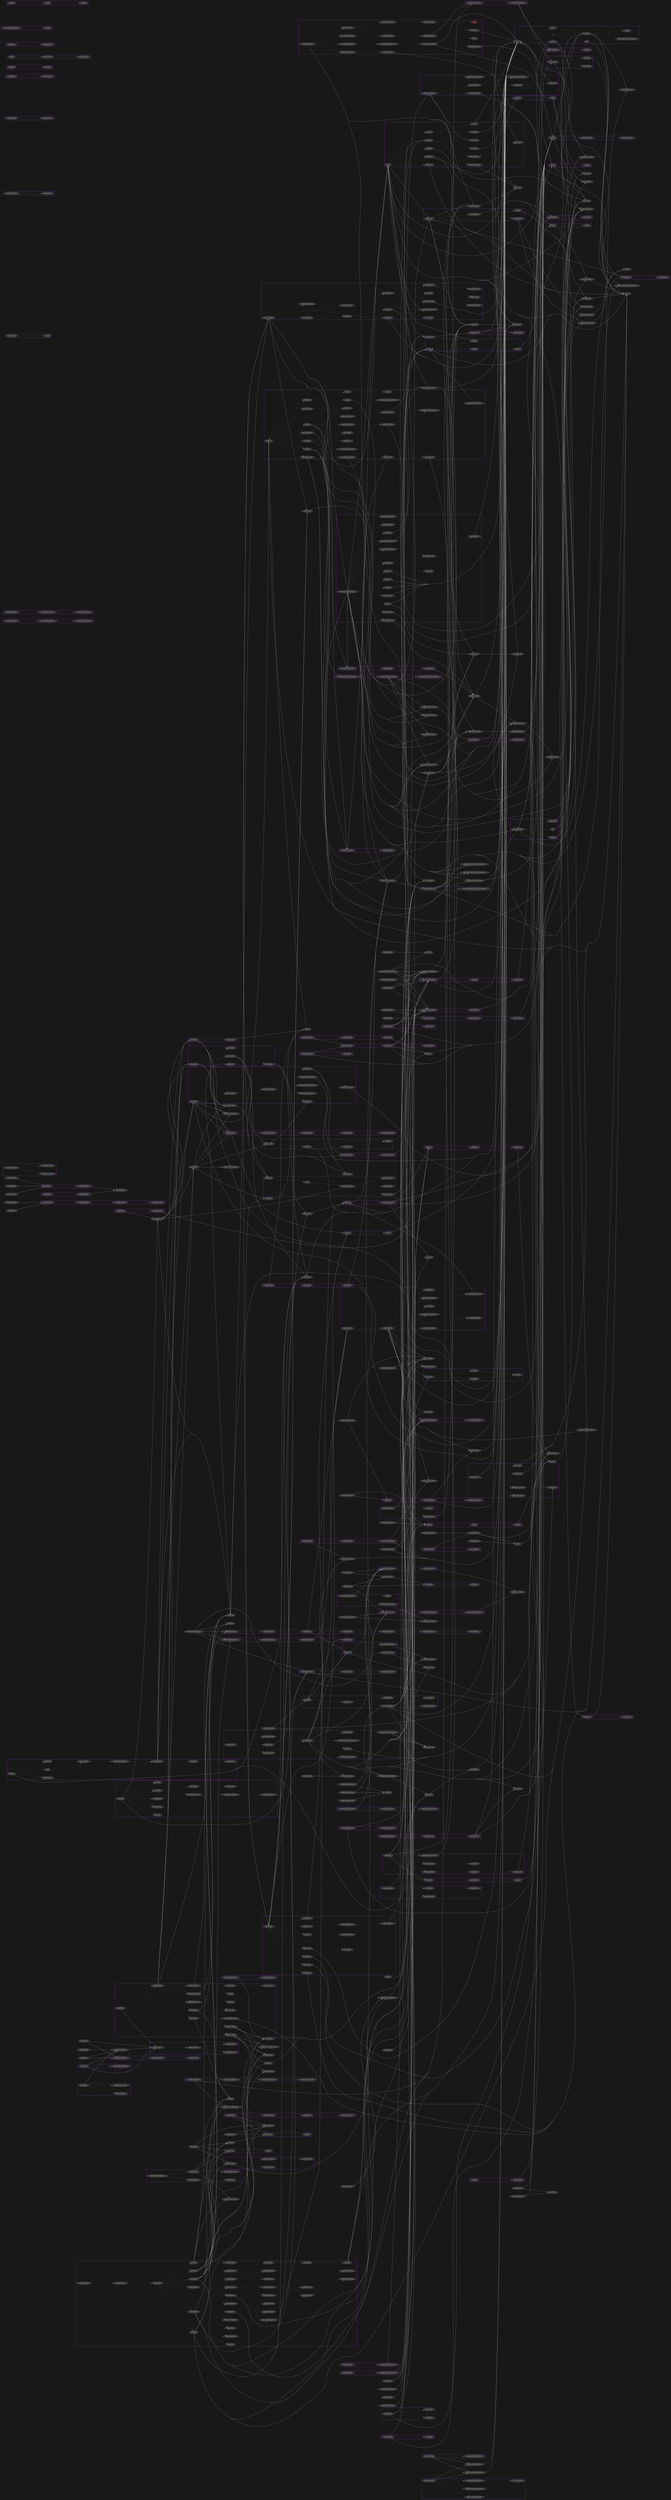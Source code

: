 digraph Grammar {

rankdir=LR
concentrate=true
pencolor=darkorchid4
penwidth=3
ranksep=3
nodesep=1
compound=true

bgcolor="#181818"

node [
  fontcolor = "#e6e6e6"
  style = filled
  color = "#e6e6e6"
  fillcolor = "#333333"
]

edge [
  color = "#e6e6e6"
  fontcolor = "#e6e6e6"
]

AexprConst -> func_arg_list
AexprConst -> func_name
AexprConst -> opt_interval
AexprConst -> opt_sort_clause
AlterDatabaseSetStmt -> SetResetClause
AlterDatabaseStmt -> createdb_opt_list
AlterDomainStmt -> alter_column_default
AlterExtensionContentsStmt -> Typename
AlterExtensionContentsStmt -> add_drop
AlterExtensionContentsStmt -> aggregate_with_argtypes
AlterExtensionContentsStmt -> function_with_argtypes
AlterExtensionContentsStmt -> operator_with_argtypes
AlterFdwStmt -> alter_generic_options
AlterFdwStmt -> fdw_options
AlterFdwStmt -> opt_fdw_options
AlterForeignServerStmt -> alter_generic_options
AlterForeignServerStmt -> foreign_server_version
AlterFunctionStmt -> function_with_argtypes
AlterGroupStmt -> add_drop
AlterObjectDependsStmt -> function_with_argtypes
AlterObjectSchemaStmt -> aggregate_with_argtypes
AlterObjectSchemaStmt -> function_with_argtypes
AlterObjectSchemaStmt -> operator_with_argtypes
AlterOpFamilyStmt -> opclass_item_list
AlterOperatorStmt -> operator_def_list
AlterOperatorStmt -> operator_with_argtypes
AlterOptRoleList -> AlterOptRoleElem
AlterOwnerStmt -> aggregate_with_argtypes
AlterOwnerStmt -> function_with_argtypes
AlterOwnerStmt -> operator_with_argtypes
AlterPolicyStmt -> RowSecurityOptionalExpr
AlterPolicyStmt -> RowSecurityOptionalWithCheck
AlterPublicationStmt -> definition
AlterPublicationStmt -> pub_obj_list
AlterRoleSetStmt -> SetResetClause
AlterSeqStmt -> SeqOptList
AlterStatsStmt -> set_statistics_value
AlterSubscriptionStmt -> definition
AlterSubscriptionStmt -> opt_definition
AlterTSDictionaryStmt -> definition
AlterTblSpcStmt -> reloptions
AlterTypeStmt -> operator_def_list
AlterUserMappingStmt -> alter_generic_options
AlterUserMappingStmt -> auth_ident
AnalyzeStmt -> opt_utility_option_list
AnalyzeStmt -> opt_vacuum_relation_list
Bit -> BitWithLength
Bit -> BitWithoutLength
BitWithLength -> expr_list
CallStmt -> func_application
Character -> CharacterWithLength
Character -> CharacterWithoutLength
CharacterWithLength -> character
CharacterWithoutLength -> character
CheckPointStmt -> opt_utility_option_list
ClusterStmt -> opt_utility_option_list
ClusterStmt -> utility_option_list
ColConstraintElem -> OptConsTableSpace
ColConstraintElem -> OptParenthesizedSeqOptList
ColConstraintElem -> a_expr
ColConstraintElem -> b_expr
ColConstraintElem -> generated_when
ColConstraintElem -> key_actions
ColConstraintElem -> key_match
ColConstraintElem -> opt_definition
ColConstraintElem -> opt_unique_null_treatment
CommentStmt -> Typename
CommentStmt -> aggregate_with_argtypes
CommentStmt -> function_with_argtypes
CommentStmt -> operator_with_argtypes
ConstBit -> BitWithLength
ConstBit -> BitWithoutLength
ConstCharacter -> CharacterWithLength
ConstCharacter -> CharacterWithoutLength
ConstTypename -> ConstDatetime
ConstTypename -> Numeric
ConstraintElem -> ConstraintAttributeSpec
ConstraintElem -> OptConsTableSpace
ConstraintElem -> OptWhereClause
ConstraintElem -> a_expr
ConstraintElem -> access_method_clause
ConstraintElem -> key_actions
ConstraintElem -> key_match
ConstraintElem -> opt_definition
ConstraintElem -> opt_unique_null_treatment
CopyStmt -> PreparableStmt
CopyStmt -> where_clause
CreateAsStmt -> OptTemp
CreateAsStmt -> SelectStmt
CreateAssertionStmt -> ConstraintAttributeSpec
CreateAssertionStmt -> a_expr
CreateCastStmt -> Typename
CreateCastStmt -> function_with_argtypes
CreateDomainStmt -> ColQualList
CreateDomainStmt -> Typename
CreateEventTrigStmt -> FUNCTION_or_PROCEDURE
CreateEventTrigStmt -> func_name
CreateFdwStmt -> create_generic_options
CreateFdwStmt -> opt_fdw_options
CreateForeignServerStmt -> create_generic_options
CreateForeignTableStmt -> OptInherit
CreateForeignTableStmt -> OptTableElementList
CreateForeignTableStmt -> OptTypedTableElementList
CreateForeignTableStmt -> PartitionBoundSpec
CreateForeignTableStmt -> create_generic_options
CreateFunctionStmt -> func_name
CreateFunctionStmt -> func_type
CreateFunctionStmt -> opt_or_replace
CreateGroupStmt -> OptRoleList
CreateMatViewStmt -> SelectStmt
CreateOpClassStmt -> Typename
CreateOpClassStmt -> opclass_item_list
CreateOptRoleElem -> AlterOptRoleElem
CreatePLangStmt -> opt_or_replace
CreatePolicyStmt -> RowSecurityOptionalExpr
CreatePolicyStmt -> RowSecurityOptionalWithCheck
CreatePublicationStmt -> opt_definition
CreatePublicationStmt -> pub_obj_list
CreateRoleStmt -> OptRoleList
CreateSeqStmt -> OptTemp
CreateStatsStmt -> from_list
CreateStmt -> OnCommitOption
CreateStmt -> OptInherit
CreateStmt -> OptTableElementList
CreateStmt -> OptTableSpace
CreateStmt -> OptTemp
CreateStmt -> OptTypedTableElementList
CreateStmt -> OptWith
CreateStmt -> PartitionBoundSpec
CreateStmt -> table_access_method_clause
CreateSubscriptionStmt -> opt_definition
CreateTableSpaceStmt -> opt_reloptions
CreateTransformStmt -> Typename
CreateTransformStmt -> opt_or_replace
CreateTrigStmt -> ConstraintAttributeSpec
CreateTrigStmt -> FUNCTION_or_PROCEDURE
CreateTrigStmt -> func_name
CreateTrigStmt -> opt_or_replace
CreateUserMappingStmt -> auth_ident
CreateUserMappingStmt -> create_generic_options
CreateUserStmt -> OptRoleList
CreatedbStmt -> createdb_opt_list
DeclareCursorStmt -> SelectStmt
DefACLAction -> grantee_list
DefACLAction -> opt_grant_grant_option
DefACLAction -> privileges
DefineStmt -> aggr_args
DefineStmt -> definition
DefineStmt -> func_name
DefineStmt -> opt_or_replace
DeleteStmt -> opt_with_clause
DeleteStmt -> relation_expr_opt_alias
DeleteStmt -> returning_clause
DeleteStmt -> where_or_current_clause
DomainConstraintElem -> ConstraintAttributeSpec
DomainConstraintElem -> a_expr
DropCastStmt -> Typename
DropCastStmt -> opt_if_exists
DropTransformStmt -> Typename
DropTransformStmt -> opt_if_exists
DropUserMappingStmt -> auth_ident
ExclusionConstraintElem -> index_elem
ExecuteStmt -> OptTemp
ExplainStmt -> utility_option_list
ExplainableStmt -> DeleteStmt
ExplainableStmt -> InsertStmt
ExplainableStmt -> MergeStmt
ExplainableStmt -> SelectStmt
ExplainableStmt -> UpdateStmt
FunctionSetResetClause -> VariableResetStmt
FunctionSetResetClause -> set_rest_more
GenericType -> opt_type_modifiers
GrantRoleStmt -> opt_granted_by
GrantRoleStmt -> privilege_list
GrantStmt -> grantee_list
GrantStmt -> opt_grant_grant_option
GrantStmt -> opt_granted_by
GrantStmt -> privilege_target
GrantStmt -> privileges
ImportForeignSchemaStmt -> create_generic_options
IndexStmt -> OptTableSpace
IndexStmt -> access_method_clause
IndexStmt -> index_params
IndexStmt -> opt_reloptions
IndexStmt -> opt_unique_null_treatment
IndexStmt -> where_clause
InsertStmt -> opt_with_clause
InsertStmt -> returning_clause
MergeStmt -> a_expr
MergeStmt -> opt_with_clause
MergeStmt -> relation_expr_opt_alias
MergeStmt -> returning_clause
MergeStmt -> table_ref
Numeric -> opt_type_modifiers
OptParenthesizedSeqOptList -> SeqOptList
OptSeqOptList -> SeqOptList
OptTableFuncElementList -> TableFuncElementList
OptWhereClause -> a_expr
OptWith -> reloptions
PartitionBoundSpec -> expr_list
PreparableStmt -> DeleteStmt
PreparableStmt -> InsertStmt
PreparableStmt -> MergeStmt
PreparableStmt -> SelectStmt
PreparableStmt -> UpdateStmt
PrepareStmt -> PreparableStmt
PublicationObjSpec -> OptWhereClause
PublicationObjSpec -> indirection
ReindexStmt -> opt_utility_option_list
RemoveFuncStmt -> function_with_argtypes_list
RenameStmt -> aggregate_with_argtypes
RenameStmt -> function_with_argtypes
ReturnStmt -> a_expr
RevokeRoleStmt -> opt_granted_by
RevokeRoleStmt -> privilege_list
RevokeStmt -> grantee_list
RevokeStmt -> opt_granted_by
RevokeStmt -> privilege_target
RevokeStmt -> privileges
RowSecurityOptionalExpr -> a_expr
RowSecurityOptionalWithCheck -> a_expr
RuleActionStmt -> DeleteStmt
RuleActionStmt -> InsertStmt
RuleActionStmt -> SelectStmt
RuleActionStmt -> UpdateStmt
RuleStmt -> opt_or_replace
RuleStmt -> where_clause
SecLabelStmt -> Typename
SecLabelStmt -> aggregate_with_argtypes
SecLabelStmt -> function_with_argtypes
SelectStmt -> select_no_parens
SelectStmt -> select_with_parens
SeqOptElem -> SimpleTypename
SeqOptList -> SeqOptElem
SetResetClause -> VariableResetStmt
SetResetClause -> set_rest
SimpleTypename -> ConstDatetime
SimpleTypename -> Numeric
SimpleTypename -> opt_interval
TableElement -> TableConstraint
TableElement -> columnDef
TableFuncElement -> Typename
TableFuncElement -> opt_collate_clause
TableFuncElementList -> TableFuncElement
TriggerWhen -> a_expr
TypedTableElement -> TableConstraint
Typename -> SimpleTypename
UpdateStmt -> from_clause
UpdateStmt -> opt_with_clause
UpdateStmt -> relation_expr_opt_alias
UpdateStmt -> returning_clause
UpdateStmt -> set_clause_list
UpdateStmt -> where_or_current_clause
VacuumStmt -> opt_vacuum_relation_list
VacuumStmt -> utility_option_list
VariableSetStmt -> set_rest
ViewStmt -> OptTemp
ViewStmt -> SelectStmt
ViewStmt -> opt_reloptions
a_expr_1 -> Typename
a_expr_1 -> b_expr
a_expr_1 -> expr_list
a_expr_1 -> json_key_uniqueness_constraint_opt
a_expr_1 -> select_with_parens
a_expr_1 -> unicode_normal_form
a_expr_2 -> c_expr
a_expr_2 -> opt_unique_null_treatment
a_expr_2 -> select_with_parens
aggr_arg -> func_arg
aggregate_with_argtypes -> aggr_args
aggregate_with_argtypes -> func_name
aggregate_with_argtypes_list -> aggregate_with_argtypes
alter_column_default -> a_expr
alter_generic_option_elem -> generic_option_elem
alter_identity_column_option -> SeqOptElem
alter_identity_column_option -> generated_when
alter_table_cmd -> ConstraintAttributeSpec
alter_table_cmd -> OptParenthesizedSeqOptList
alter_table_cmd -> TableConstraint
alter_table_cmd -> Typename
alter_table_cmd -> a_expr
alter_table_cmd -> alter_column_default
alter_table_cmd -> alter_generic_options
alter_table_cmd -> columnDef
alter_table_cmd -> column_compression
alter_table_cmd -> column_storage
alter_table_cmd -> generated_when
alter_table_cmd -> opt_collate_clause
alter_table_cmd -> opt_set_data
alter_table_cmd -> reloptions
alter_table_cmd -> set_statistics_value
alter_type_cmd -> TableFuncElement
alter_type_cmd -> Typename
alter_type_cmd -> opt_collate_clause
alter_type_cmd -> opt_set_data
alter_using -> a_expr
alterfunc_opt_list -> common_func_opt_item
array_expr -> expr_list
b_expr_1 -> Typename
b_expr_2 -> c_expr
c_expr -> AexprConst
c_expr -> a_expr
c_expr -> array_expr
c_expr -> expr_list
c_expr -> indirection
c_expr -> opt_indirection
c_expr -> select_with_parens
case_arg -> a_expr
case_default -> a_expr
columnDef -> ColQualList
columnDef -> Typename
columnDef -> create_generic_options
columnOptions -> ColQualList
columnref -> indirection
common_table_expr -> PreparableStmt
create_as_target -> OnCommitOption
create_as_target -> OptTableSpace
create_as_target -> OptWith
create_as_target -> table_access_method_clause
create_mv_target -> OptTableSpace
create_mv_target -> opt_reloptions
create_mv_target -> table_access_method_clause
createfunc_opt_item -> common_func_opt_item
cube_clause -> expr_list
def_arg -> func_type
def_elem -> def_arg
distinct_clause -> expr_list
execute_param_clause -> expr_list
explicit_row -> expr_list
expr_list -> a_expr
extract_list -> a_expr
filter_clause -> a_expr
frame_bound -> a_expr
from_clause -> from_list
from_list -> table_ref
func_alias_clause -> TableFuncElementList
func_application -> func_arg_expr
func_application -> func_arg_list
func_application -> func_name
func_application -> opt_sort_clause
func_arg -> func_type
func_arg_expr -> a_expr
func_arg_list -> func_arg_expr
func_arg_list_opt -> func_arg_list
func_arg_with_default -> a_expr
func_arg_with_default -> func_arg
func_args_list -> func_arg
func_expr -> func_application
func_expr -> func_expr_common_subexpr
func_expr -> json_aggregate_func
func_expr_common_subexpr -> SimpleTypename
func_expr_common_subexpr -> Typename
func_expr_common_subexpr -> a_expr
func_expr_common_subexpr -> c_expr
func_expr_common_subexpr -> document_or_content
func_expr_common_subexpr -> expr_list
func_expr_common_subexpr -> func_arg_list
func_expr_common_subexpr -> json_array_constructor_null_clause_opt
func_expr_common_subexpr -> json_behavior_clause_opt
func_expr_common_subexpr -> json_format_clause_opt
func_expr_common_subexpr -> json_key_uniqueness_constraint_opt
func_expr_common_subexpr -> json_object_constructor_null_clause_opt
func_expr_common_subexpr -> json_on_error_clause_opt
func_expr_common_subexpr -> json_passing_clause_opt
func_expr_common_subexpr -> json_quotes_clause_opt
func_expr_common_subexpr -> json_returning_clause_opt
func_expr_common_subexpr -> json_value_expr
func_expr_common_subexpr -> json_wrapper_behavior
func_expr_common_subexpr -> select_no_parens
func_expr_common_subexpr -> unicode_normal_form
func_expr_common_subexpr -> xmlexists_argument
func_expr_windowless -> func_application
func_expr_windowless -> func_expr_common_subexpr
func_expr_windowless -> json_aggregate_func
func_name -> indirection
func_table -> func_expr_windowless
func_type -> Typename
function_with_argtypes -> func_name
function_with_argtypes -> indirection
function_with_argtypes_list -> function_with_argtypes
generic_option_list -> generic_option_elem
group_by_item -> a_expr
group_clause -> group_by_list
having_clause -> a_expr
implicit_row -> a_expr
implicit_row -> expr_list
index_elem -> a_expr
index_elem -> func_expr_windowless
index_elem_options -> opt_asc_desc
index_elem_options -> opt_collate
index_elem_options -> opt_nulls_order
index_elem_options -> reloptions
index_including_params -> index_elem
index_params -> index_elem
indirection -> indirection_el
indirection_el -> a_expr
insert_column_item -> opt_indirection
insert_rest -> SelectStmt
insert_rest -> insert_column_list
insert_rest -> override_kind
join_qual -> a_expr
json_aggregate_func -> json_array_constructor_null_clause_opt
json_aggregate_func -> json_key_uniqueness_constraint_opt
json_aggregate_func -> json_name_and_value
json_aggregate_func -> json_object_constructor_null_clause_opt
json_aggregate_func -> json_returning_clause_opt
json_aggregate_func -> json_value_expr
json_argument -> json_value_expr
json_array_aggregate_order_by_clause_opt -> sortby_list
json_behavior -> a_expr
json_behavior_clause_opt -> json_behavior
json_format_clause_opt -> json_format_clause
json_name_and_value -> a_expr
json_name_and_value -> c_expr
json_name_and_value -> json_value_expr
json_name_and_value_list -> json_name_and_value
json_on_error_clause_opt -> json_behavior
json_returning_clause_opt -> Typename
json_returning_clause_opt -> json_format_clause_opt
json_table -> a_expr
json_table -> json_on_error_clause_opt
json_table -> json_passing_clause_opt
json_table -> json_table_column_definition_list
json_table -> json_value_expr
json_table_column_definition -> Typename
json_table_column_definition -> json_behavior_clause_opt
json_table_column_definition -> json_format_clause
json_table_column_definition -> json_on_error_clause_opt
json_table_column_definition -> json_quotes_clause_opt
json_table_column_definition -> json_wrapper_behavior
json_value_expr -> a_expr
json_value_expr -> json_format_clause_opt
json_value_expr_list -> json_value_expr
limit_clause -> a_expr
merge_insert -> insert_column_list
merge_insert -> override_kind
merge_update -> set_clause_list
merge_values_clause -> expr_list
offset_clause -> a_expr
old_aggr_elem -> def_arg
opclass_drop -> type_list
opclass_item -> Typename
opclass_item -> function_with_argtypes
opclass_item -> operator_with_argtypes
opclass_item -> type_list
oper_argtypes -> Typename
operator_def_arg -> func_type
operator_with_argtypes_list -> operator_with_argtypes
opt_col_def_list -> TableFuncElementList
opt_column_compression -> column_compression
opt_column_storage -> column_storage
opt_conf_expr -> index_params
opt_conf_expr -> where_clause
opt_cycle_clause -> AexprConst
opt_definition -> definition
opt_fdw_options -> fdw_options
opt_foreign_server_version -> foreign_server_version
opt_indirection -> indirection_el
opt_merge_when_condition -> a_expr
opt_on_conflict -> set_clause_list
opt_on_conflict -> where_clause
opt_partition_clause -> expr_list
opt_reloptions -> reloptions
opt_repeatable_clause -> a_expr
opt_slice_bound -> a_expr
opt_sort_clause -> sort_clause
opt_target_list -> target_list
opt_type_modifiers -> expr_list
opt_utility_option_list -> utility_option_list
opt_with_clause -> with_clause
over_clause -> window_specification
overlay_list -> a_expr
part_elem -> a_expr
part_elem -> func_expr_windowless
part_elem -> opt_collate
partition_cmd -> PartitionBoundSpec
position_list -> b_expr
prep_type_clause -> type_list
privilege_target -> function_with_argtypes_list
privileges -> privilege_list
reloption_elem -> def_arg
returning_clause -> target_list
rollup_clause -> expr_list
row -> expr_list
rowsfrom_item -> func_expr_windowless
select_clause -> select_with_parens
select_clause -> simple_select
select_fetch_first_value -> c_expr
select_limit_value -> a_expr
select_no_parens -> opt_sort_clause
select_no_parens -> select_clause
select_no_parens -> simple_select
select_no_parens -> sort_clause
select_no_parens -> with_clause
select_with_parens -> select_no_parens
set_clause -> a_expr
set_rest -> set_rest_more
set_rest_more -> document_or_content
set_target -> opt_indirection
simple_select -> from_clause
simple_select -> select_clause
simple_select -> target_list
simple_select -> where_clause
sort_clause -> sortby_list
sortby -> a_expr
sortby -> opt_asc_desc
sortby -> opt_nulls_order
stats_param -> a_expr
stats_param -> func_expr_windowless
substr_list -> a_expr
table_func_column -> func_type
table_ref -> select_with_parens
tablesample_clause -> expr_list
tablesample_clause -> func_name
target_el -> a_expr
transform_element_list -> function_with_argtypes
transform_type_list -> Typename
trim_list -> a_expr
trim_list -> expr_list
type_list -> Typename
type_name_list -> Typename
using_clause -> from_list
values_clause -> expr_list
when_clause -> a_expr
where_clause -> a_expr
where_or_current_clause -> a_expr
window_definition -> window_specification
window_specification -> opt_sort_clause
within_group_clause -> sort_clause
xml_attribute_el -> a_expr
xml_namespace_el -> b_expr
xml_root_version -> a_expr
xmlexists_argument -> c_expr
xmltable -> c_expr
xmltable -> xmlexists_argument
xmltable_column_el -> Typename
xmltable_column_option_el -> b_expr
zone_value -> opt_interval

// subgraphs
edge [style=dotted]

subgraph cluster_utility_option_list {
  utility_option_elem -> utility_option_name
  utility_option_elem -> utility_option_arg
  utility_option_list -> utility_option_elem
}

subgraph cluster_AlterRoleStmt {
  AlterRoleStmt -> AlterOptRoleList
}

subgraph cluster_OptRoleList {
  OptRoleList -> CreateOptRoleElem
}

subgraph cluster_AlterRoleSetStmt {
  AlterRoleSetStmt -> opt_in_database
}

subgraph cluster_CreateSchemaStmt {
  CreateSchemaStmt -> OptSchemaEltList
  CreateSeqStmt -> OptSeqOptList
  CreateStmt -> OptPartitionSpec
  CreateTrigStmt -> TriggerActionTime
  CreateTrigStmt -> TriggerEvents
  CreateTrigStmt -> TriggerReferencing
  CreateTrigStmt -> TriggerForSpec
  CreateTrigStmt -> TriggerWhen
  CreateTrigStmt -> TriggerFuncArgs
  CreateTrigStmt -> OptConstrFromTable
  IndexStmt -> opt_include
  OptPartitionSpec -> PartitionSpec
  OptSchemaEltList -> schema_stmt
  PartitionSpec -> part_params
  TriggerEvents -> TriggerOneEvent
  TriggerForSpec -> TriggerForOptEach
  TriggerForSpec -> TriggerForType
  TriggerFuncArgs -> TriggerFuncArgs_1
  TriggerFuncArgs -> TriggerFuncArgs_2
  TriggerFuncArgs_1 -> TriggerFuncArg
  TriggerFuncArgs_2 -> TriggerFuncArg
  TriggerReferencing -> TriggerTransitions
  TriggerTransition -> TransitionOldOrNew
  TriggerTransition -> TransitionRowOrTable
  TriggerTransitions -> TriggerTransition
  ViewStmt -> opt_check_option
  opt_include -> index_including_params
  part_params -> part_elem
  schema_stmt -> CreateStmt
  schema_stmt -> IndexStmt
  schema_stmt -> CreateSeqStmt
  schema_stmt -> CreateTrigStmt
  schema_stmt -> GrantStmt
  schema_stmt -> ViewStmt
}

subgraph cluster_set_rest_more {
  set_rest_more -> zone_value
  set_rest_more -> opt_encoding
}

subgraph cluster_VariableResetStmt {
  VariableResetStmt -> reset_rest
}

subgraph cluster_common_func_opt_item {
  common_func_opt_item -> FunctionSetResetClause
}

subgraph cluster_ConstraintsSetStmt {
  ConstraintsSetStmt -> constraints_set_list
  ConstraintsSetStmt -> constraints_set_mode
}

subgraph cluster_AlterTableStmt {
  AlterTableStmt -> alter_table_cmds
  AlterTableStmt -> partition_cmd
  AlterTableStmt -> index_partition_cmd
  alter_identity_column_option_list -> alter_identity_column_option
  alter_table_cmd -> alter_using
  alter_table_cmd -> replica_identity
  alter_table_cmd -> alter_identity_column_option_list
  alter_table_cmd -> set_access_method_name
  alter_table_cmds -> alter_table_cmd
}

subgraph cluster_reloptions {
  reloption_list -> reloption_elem
  reloptions -> reloption_list
}

subgraph cluster_PartitionBoundSpec {
  PartitionBoundSpec -> hash_partbound
  hash_partbound -> hash_partbound_elem
}

subgraph cluster_AlterCompositeTypeStmt {
  AlterCompositeTypeStmt -> alter_type_cmds
  alter_type_cmds -> alter_type_cmd
}

subgraph cluster_CopyStmt {
  CopyStmt -> opt_binary
  CopyStmt -> copy_from
  CopyStmt -> copy_file_name
  CopyStmt -> copy_delimiter
  CopyStmt -> copy_options
  copy_generic_opt_elem -> copy_generic_opt_arg
  copy_generic_opt_list -> copy_generic_opt_elem
  copy_opt_list -> copy_opt_item
  copy_options -> copy_opt_list
  copy_options -> copy_generic_opt_list
}

subgraph cluster_OptTableElementList {
  OptTableElementList -> TableElementList
  TableElement -> TableLikeClause
  TableElementList -> TableElement
  TableLikeClause -> TableLikeOptionList
  TableLikeOptionList -> TableLikeOptionList_1
  TableLikeOptionList_1 -> TableLikeOption
}

subgraph cluster_OptTypedTableElementList {
  OptTypedTableElementList -> TypedTableElementList
  TypedTableElement -> columnOptions
  TypedTableElementList -> TypedTableElement
}

subgraph cluster_columnDef {
  columnDef -> opt_column_compression
  columnDef -> opt_column_storage
}

subgraph cluster_ColQualList {
  ColConstraint -> ColConstraintElem
  ColConstraint -> ConstraintAttr
  ColConstraintElem -> opt_virtual_or_stored
  ColConstraintElem -> opt_no_inherit
  ColQualList -> ColConstraint
}

subgraph cluster_TableConstraint {
  ConstraintElem -> opt_without_overlaps
  ConstraintElem -> optionalPeriodName
  ConstraintElem -> opt_column_and_period_list
  ConstraintElem -> opt_c_include
  ConstraintElem -> ExclusionConstraintList
  ConstraintElem -> ExistingIndex
  ExclusionConstraintList -> ExclusionConstraintElem
  TableConstraint -> ConstraintElem
  opt_column_and_period_list -> optionalPeriodName
}

subgraph cluster_AlterDomainStmt {
  AlterDomainStmt -> DomainConstraint
  DomainConstraint -> DomainConstraintElem
}

subgraph cluster_key_actions {
  key_actions -> key_update
  key_actions -> key_delete
  key_delete -> key_action
  key_update -> key_action
}

subgraph cluster_CreateStatsStmt {
  CreateStatsStmt -> stats_params
  stats_params -> stats_param
}

subgraph cluster_ExplainStmt {
  CreateAsStmt -> create_as_target
  CreateAsStmt -> opt_with_data
  CreateMatViewStmt -> OptNoLog
  CreateMatViewStmt -> create_mv_target
  CreateMatViewStmt -> opt_with_data
  DeclareCursorStmt -> cursor_options
  DeclareCursorStmt -> opt_hold
  ExecuteStmt -> execute_param_clause
  ExecuteStmt -> create_as_target
  ExecuteStmt -> opt_with_data
  ExplainStmt -> ExplainableStmt
  ExplainableStmt -> DeclareCursorStmt
  ExplainableStmt -> CreateAsStmt
  ExplainableStmt -> CreateMatViewStmt
  ExplainableStmt -> RefreshMatViewStmt
  ExplainableStmt -> ExecuteStmt
  RefreshMatViewStmt -> opt_with_data
  cursor_options -> cursor_options_1
}

subgraph cluster_privilege_target {
  parameter_name_list -> parameter_name
  privilege_target -> NumericOnly_list
  privilege_target -> parameter_name_list
}

subgraph cluster_CreatePLangStmt {
  CreatePLangStmt -> opt_inline_handler
  CreatePLangStmt -> opt_validator
  opt_validator -> validator_clause
}

subgraph cluster_CreateTableSpaceStmt {
  CreateTableSpaceStmt -> OptTableSpaceOwner
}

subgraph cluster_CreateExtensionStmt {
  CreateExtensionStmt -> create_extension_opt_list
  create_extension_opt_list -> create_extension_opt_item
}

subgraph cluster_AlterExtensionStmt {
  AlterExtensionStmt -> alter_extension_opt_list
  alter_extension_opt_list -> alter_extension_opt_item
}

subgraph cluster_fdw_options {
  fdw_options -> fdw_option
}

subgraph cluster_create_generic_options {
  create_generic_options -> generic_option_list
}

subgraph cluster_alter_generic_options {
  alter_generic_option_list -> alter_generic_option_elem
  alter_generic_options -> alter_generic_option_list
}

subgraph cluster_CreateForeignServerStmt {
  CreateForeignServerStmt -> opt_type
  CreateForeignServerStmt -> opt_foreign_server_version
}

subgraph cluster_ImportForeignSchemaStmt {
  ImportForeignSchemaStmt -> import_qualification
  import_qualification -> import_qualification_type
}

subgraph cluster_CreatePolicyStmt {
  CreatePolicyStmt -> RowSecurityDefaultToRole
  CreatePolicyStmt -> RowSecurityDefaultPermissive
  CreatePolicyStmt -> RowSecurityDefaultForCmd
  RowSecurityDefaultForCmd -> row_security_cmd
}

subgraph cluster_AlterPolicyStmt {
  AlterPolicyStmt -> RowSecurityOptionalToRole
}

subgraph cluster_CreateAmStmt {
  CreateAmStmt -> am_type
}

subgraph cluster_ConstraintAttributeSpec {
  ConstraintAttributeSpec -> ConstraintAttributeElem
}

subgraph cluster_CreateEventTrigStmt {
  CreateEventTrigStmt -> event_trigger_when_list
  event_trigger_when_item -> event_trigger_value_list
  event_trigger_when_list -> event_trigger_when_item
}

subgraph cluster_AlterEventTrigStmt {
  AlterEventTrigStmt -> enable_trigger
}

subgraph cluster_definition {
  def_list -> def_elem
  definition -> def_list
}

subgraph cluster_DefineStmt {
  DefineStmt -> old_aggr_definition
  DefineStmt -> opt_enum_val_list
  DefineStmt -> OptTableFuncElementList
  old_aggr_definition -> old_aggr_list
  old_aggr_list -> old_aggr_elem
  opt_enum_val_list -> enum_val_list
}

subgraph cluster_AlterEnumStmt {
  AlterEnumStmt -> opt_if_not_exists
}

subgraph cluster_opclass_item_list {
  opclass_item -> opclass_purpose
  opclass_item_list -> opclass_item
}

subgraph cluster_CreateOpClassStmt {
  CreateOpClassStmt -> opt_opfamily
}

subgraph cluster_AlterOpFamilyStmt {
  AlterOpFamilyStmt -> opclass_drop_list
  opclass_drop_list -> opclass_drop
}

subgraph cluster_DropStmt {
  DropStmt -> type_name_list
}

subgraph cluster_TruncateStmt {
  TruncateStmt -> opt_restart_seqs
}

subgraph cluster_CommentStmt {
  CommentStmt -> comment_text
}

subgraph cluster_SecLabelStmt {
  SecLabelStmt -> opt_provider
  SecLabelStmt -> security_label
}

subgraph cluster_FetchStmt {
  FetchStmt -> fetch_args
}

subgraph cluster_privilege_list {
  privilege_list -> privilege
}

subgraph cluster_grantee_list {
  grantee_list -> grantee
}

subgraph cluster_GrantRoleStmt {
  GrantRoleStmt -> grant_role_opt_list
  grant_role_opt -> grant_role_opt_value
  grant_role_opt_list -> grant_role_opt
}

subgraph cluster_AlterDefaultPrivilegesStmt {
  AlterDefaultPrivilegesStmt -> DefACLOptionList
  AlterDefaultPrivilegesStmt -> DefACLAction
  DefACLAction -> defacl_privilege_target
  DefACLOptionList -> DefACLOption
}

subgraph cluster_index_elem {
  index_elem -> index_elem_options
}

subgraph cluster_function_with_argtypes {
  func_args -> func_args_list
  function_with_argtypes -> func_args
}

subgraph cluster_CreateFunctionStmt {
  CreateFunctionStmt -> func_args_with_defaults
  CreateFunctionStmt -> opt_createfunc_opt_list
  CreateFunctionStmt -> opt_routine_body
  CreateFunctionStmt -> table_func_column_list
  createfunc_opt_item -> func_as
  createfunc_opt_item -> transform_type_list
  createfunc_opt_list -> createfunc_opt_item
  func_args_with_defaults -> func_args_with_defaults_list
  func_args_with_defaults_list -> func_arg_with_default
  opt_createfunc_opt_list -> createfunc_opt_list
  opt_routine_body -> ReturnStmt
  opt_routine_body -> routine_body_stmt_list
  routine_body_stmt -> {stmt [color=red penwidth=3]}
  routine_body_stmt -> ReturnStmt
  routine_body_stmt_list -> routine_body_stmt
  table_func_column_list -> table_func_column
}

subgraph cluster_func_arg {
  func_arg -> arg_class
}

subgraph cluster_aggr_args {
  aggr_args -> aggr_args_list
  aggr_args_list -> aggr_arg
}

subgraph cluster_RemoveAggrStmt {
  RemoveAggrStmt -> aggregate_with_argtypes_list
}

subgraph cluster_AlterFunctionStmt {
  AlterFunctionStmt -> alterfunc_opt_list
  AlterFunctionStmt -> opt_restrict
}

subgraph cluster_operator_with_argtypes {
  operator_with_argtypes -> oper_argtypes
}

subgraph cluster_RemoveOperStmt {
  RemoveOperStmt -> operator_with_argtypes_list
}

subgraph cluster_DoStmt {
  DoStmt -> dostmt_opt_list
  dostmt_opt_list -> dostmt_opt_item
}

subgraph cluster_CreateCastStmt {
  CreateCastStmt -> cast_context
}

subgraph cluster_CreateTransformStmt {
  CreateTransformStmt -> transform_element_list
}

subgraph cluster_ReindexStmt {
  ReindexStmt -> reindex_target_relation
  ReindexStmt -> reindex_target_all
}

subgraph cluster_operator_def_list {
  operator_def_elem -> operator_def_arg
  operator_def_list -> operator_def_elem
}

subgraph cluster_pub_obj_list {
  PublicationObjSpec -> extended_relation_expr
  pub_obj_list -> PublicationObjSpec
}

subgraph cluster_RuleStmt {
  NotifyStmt -> notify_payload
  RuleActionList -> RuleActionStmt
  RuleActionList -> RuleActionMulti
  RuleActionMulti -> RuleActionStmtOrEmpty
  RuleActionStmt -> NotifyStmt
  RuleActionStmtOrEmpty -> RuleActionStmt
  RuleStmt -> event
  RuleStmt -> opt_instead
  RuleStmt -> RuleActionList
}

subgraph cluster_createdb_opt_list {
  createdb_opt_item -> createdb_opt_name
  createdb_opt_items -> createdb_opt_item
  createdb_opt_list -> createdb_opt_items
}

subgraph cluster_DropdbStmt {
  DropdbStmt -> drop_option_list
}

subgraph cluster_AlterTSConfigurationStmt {
  AlterTSConfigurationStmt -> any_with
}

subgraph cluster_ClusterStmt {
  ClusterStmt -> cluster_index_specification
}

subgraph cluster_opt_vacuum_relation_list {
  opt_vacuum_relation_list -> vacuum_relation_list
  vacuum_relation_list -> vacuum_relation
}

subgraph cluster_PrepareStmt {
  PrepareStmt -> prep_type_clause
}

subgraph cluster_InsertStmt {
  InsertStmt -> insert_target
  InsertStmt -> insert_rest
  InsertStmt -> opt_on_conflict
  opt_on_conflict -> opt_conf_expr
}

subgraph cluster_insert_column_list {
  insert_column_list -> insert_column_item
}

subgraph cluster_returning_clause {
  returning_clause -> returning_with_clause
  returning_option -> returning_option_kind
  returning_options -> returning_option
  returning_with_clause -> returning_options
}

subgraph cluster_DeleteStmt {
  DeleteStmt -> using_clause
}

subgraph cluster_LockStmt {
  LockStmt -> opt_lock
  opt_lock -> lock_type
}

subgraph cluster_select_no_parens {
  for_locking_clause -> for_locking_items
  for_locking_item -> for_locking_strength
  for_locking_item -> locked_rels_list
  for_locking_item -> opt_nowait_or_skip
  for_locking_items -> for_locking_item
  limit_clause -> select_limit_value
  limit_clause -> first_or_next
  limit_clause -> select_fetch_first_value
  limit_clause -> row_or_rows
  offset_clause -> select_fetch_first_value
  offset_clause -> row_or_rows
  opt_for_locking_clause -> for_locking_clause
  opt_select_limit -> select_limit
  select_limit -> limit_clause
  select_limit -> offset_clause
  select_no_parens -> for_locking_clause
  select_no_parens -> opt_select_limit
  select_no_parens -> select_limit
  select_no_parens -> opt_for_locking_clause
}

subgraph cluster_set_clause_list {
  set_clause -> set_target
  set_clause -> set_target_list
  set_clause_list -> set_clause
  set_target_list -> set_target
}

subgraph cluster_MergeStmt {
  MergeStmt -> merge_when_list
  merge_insert -> merge_values_clause
  merge_when_clause -> merge_when_tgt_matched
  merge_when_clause -> opt_merge_when_condition
  merge_when_clause -> merge_update
  merge_when_clause -> merge_when_tgt_not_matched
  merge_when_clause -> merge_insert
  merge_when_list -> merge_when_clause
}

subgraph cluster_with_clause {
  common_table_expr -> opt_materialized
  common_table_expr -> opt_search_clause
  common_table_expr -> opt_cycle_clause
  cte_list -> common_table_expr
  with_clause -> cte_list
}

subgraph cluster_simple_select {
  group_clause -> set_quantifier
  into_clause -> OptTempTableName
  simple_select -> into_clause
  simple_select -> set_quantifier
  simple_select -> distinct_clause
  simple_select -> group_clause
  simple_select -> having_clause
  simple_select -> values_clause
  simple_select -> window_clause
  simple_select -> opt_target_list
  window_clause -> window_definition_list
  window_definition_list -> window_definition
}

subgraph cluster_sortby_list {
  sortby_list -> sortby
}

subgraph cluster_group_by_list {
  group_by_item -> empty_grouping_set
  group_by_item -> cube_clause
  group_by_item -> rollup_clause
  group_by_item -> grouping_sets_clause
  group_by_list -> group_by_item
  grouping_sets_clause -> group_by_list
}

subgraph cluster_table_ref {
  func_alias_clause -> alias_clause
  func_table -> opt_ordinality
  func_table -> rowsfrom_list
  join_qual -> opt_alias_clause_for_join_using
  join_type -> opt_outer
  joined_table -> table_ref
  joined_table -> join_type
  joined_table -> join_qual
  json_table -> json_table_path_name_opt
  opt_alias_clause -> alias_clause
  rowsfrom_item -> opt_col_def_list
  rowsfrom_list -> rowsfrom_item
  table_ref -> opt_alias_clause
  table_ref -> tablesample_clause
  table_ref -> func_table
  table_ref -> func_alias_clause
  table_ref -> xmltable
  table_ref -> joined_table
  table_ref -> alias_clause
  table_ref -> json_table
  tablesample_clause -> opt_repeatable_clause
  xml_namespace_list -> xml_namespace_el
  xmltable -> xmltable_column_list
  xmltable -> xml_namespace_list
  xmltable_column_el -> xmltable_column_option_list
  xmltable_column_list -> xmltable_column_el
  xmltable_column_option_list -> xmltable_column_option_el
}

subgraph cluster_json_table_column_definition_list {
  json_table_column_definition -> json_table_column_path_clause_opt
  json_table_column_definition -> json_table_column_definition_list
  json_table_column_definition_list -> json_table_column_definition
}

subgraph cluster_Typename {
  Typename -> opt_array_bounds
  opt_array_bounds -> opt_array_bounds_1
}

subgraph cluster_AexprConst {
  AexprConst -> ConstTypename
  ConstTypename -> ConstBit
  ConstTypename -> ConstCharacter
}

subgraph cluster_SimpleTypename {
  SimpleTypename -> GenericType
  SimpleTypename -> Bit
  SimpleTypename -> Character
}

subgraph cluster_Numeric {
  Numeric -> opt_float
}

subgraph cluster_ConstDatetime {
  ConstDatetime -> opt_timezone
}

subgraph cluster_opt_interval {
  opt_interval -> interval_second
}

subgraph cluster_a_expr {
  a_expr -> a_expr_2
  a_expr -> a_expr_3
  a_expr_1 -> sub_type
  a_expr_1 -> json_predicate_type_constraint
  a_expr_1 -> a_expr
  a_expr_2 -> a_expr
  a_expr_2 -> row
  a_expr_3 -> a_expr_1
  row -> a_expr
}

subgraph cluster_b_expr {
  b_expr -> b_expr_2
  b_expr -> b_expr_3
  b_expr_1 -> b_expr
  b_expr_2 -> b_expr
  b_expr_3 -> b_expr_1
}

subgraph cluster_c_expr {
  c_expr -> columnref
  c_expr -> case_expr
  c_expr -> func_expr
  c_expr -> explicit_row
  c_expr -> implicit_row
  case_expr -> case_arg
  case_expr -> when_clause_list
  case_expr -> case_default
  func_expr -> within_group_clause
  func_expr -> filter_clause
  func_expr -> over_clause
  when_clause_list -> when_clause
}

subgraph cluster_func_expr_common_subexpr {
  extract_list -> extract_arg
  func_expr_common_subexpr -> xml_root_version
  func_expr_common_subexpr -> opt_xml_root_standalone
  func_expr_common_subexpr -> xml_attributes
  func_expr_common_subexpr -> xml_attribute_list
  func_expr_common_subexpr -> xml_indent_option
  func_expr_common_subexpr -> xml_whitespace_option
  func_expr_common_subexpr -> func_arg_list_opt
  func_expr_common_subexpr -> extract_list
  func_expr_common_subexpr -> overlay_list
  func_expr_common_subexpr -> position_list
  func_expr_common_subexpr -> substr_list
  func_expr_common_subexpr -> trim_list
  func_expr_common_subexpr -> json_name_and_value_list
  func_expr_common_subexpr -> json_value_expr_list
  xml_attribute_list -> xml_attribute_el
  xml_attributes -> xml_attribute_list
}

subgraph cluster_xmlexists_argument {
  xmlexists_argument -> xml_passing_mech
}

subgraph cluster_window_specification {
  frame_extent -> frame_bound
  opt_frame_clause -> frame_extent
  opt_frame_clause -> opt_window_exclusion_clause
  window_specification -> opt_existing_window_name
  window_specification -> opt_partition_clause
  window_specification -> opt_frame_clause
}

subgraph cluster_array_expr {
  array_expr -> array_expr_list
  array_expr_list -> array_expr
}

subgraph cluster_indirection_el {
  indirection_el -> opt_slice_bound
}

subgraph cluster_json_passing_clause_opt {
  json_arguments -> json_argument
  json_passing_clause_opt -> json_arguments
}

subgraph cluster_json_behavior {
  json_behavior -> json_behavior_type
}

subgraph cluster_json_aggregate_func {
  json_aggregate_func -> json_array_aggregate_order_by_clause_opt
}

subgraph cluster_target_list {
  target_list -> target_el
}



}